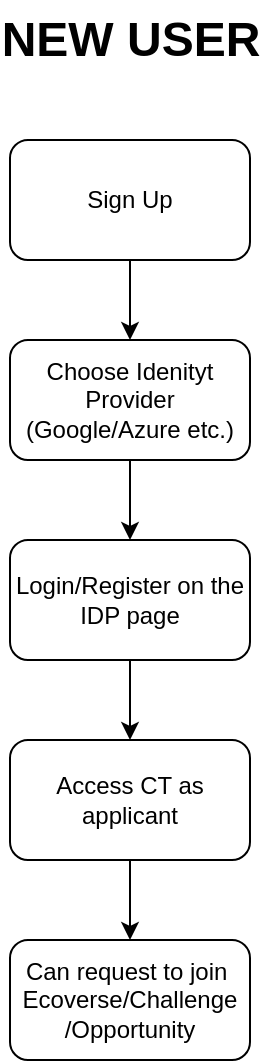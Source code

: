 <mxfile version="14.1.8" type="device" pages="5"><diagram id="XI62puQeABe6ld0U0Ox9" name="New User Flow"><mxGraphModel dx="1422" dy="1932" grid="1" gridSize="10" guides="1" tooltips="1" connect="1" arrows="1" fold="1" page="1" pageScale="1" pageWidth="850" pageHeight="1100" math="0" shadow="0"><root><mxCell id="k5Jh80dHMp06XGCGPxex-0"/><mxCell id="k5Jh80dHMp06XGCGPxex-1" parent="k5Jh80dHMp06XGCGPxex-0"/><mxCell id="k5Jh80dHMp06XGCGPxex-29" value="NEW USER" style="text;strokeColor=none;fillColor=none;html=1;fontSize=24;fontStyle=1;verticalAlign=middle;align=center;" parent="k5Jh80dHMp06XGCGPxex-1" vertex="1"><mxGeometry x="390" y="-1080" width="100" height="40" as="geometry"/></mxCell><mxCell id="nVrivIggXj7ZFcQxuUkE-2" value="" style="edgeStyle=orthogonalEdgeStyle;rounded=0;orthogonalLoop=1;jettySize=auto;html=1;" edge="1" parent="k5Jh80dHMp06XGCGPxex-1" source="nVrivIggXj7ZFcQxuUkE-0" target="nVrivIggXj7ZFcQxuUkE-1"><mxGeometry relative="1" as="geometry"/></mxCell><mxCell id="nVrivIggXj7ZFcQxuUkE-0" value="Sign Up" style="rounded=1;whiteSpace=wrap;html=1;" vertex="1" parent="k5Jh80dHMp06XGCGPxex-1"><mxGeometry x="380" y="-1010" width="120" height="60" as="geometry"/></mxCell><mxCell id="nVrivIggXj7ZFcQxuUkE-4" value="" style="edgeStyle=orthogonalEdgeStyle;rounded=0;orthogonalLoop=1;jettySize=auto;html=1;" edge="1" parent="k5Jh80dHMp06XGCGPxex-1" source="nVrivIggXj7ZFcQxuUkE-1" target="nVrivIggXj7ZFcQxuUkE-3"><mxGeometry relative="1" as="geometry"/></mxCell><mxCell id="nVrivIggXj7ZFcQxuUkE-1" value="Choose Idenityt Provider (Google/Azure etc.)" style="whiteSpace=wrap;html=1;rounded=1;" vertex="1" parent="k5Jh80dHMp06XGCGPxex-1"><mxGeometry x="380" y="-910" width="120" height="60" as="geometry"/></mxCell><mxCell id="nVrivIggXj7ZFcQxuUkE-6" value="" style="edgeStyle=orthogonalEdgeStyle;rounded=0;orthogonalLoop=1;jettySize=auto;html=1;" edge="1" parent="k5Jh80dHMp06XGCGPxex-1" source="nVrivIggXj7ZFcQxuUkE-3" target="nVrivIggXj7ZFcQxuUkE-5"><mxGeometry relative="1" as="geometry"/></mxCell><mxCell id="nVrivIggXj7ZFcQxuUkE-3" value="Login/Register on the IDP page" style="whiteSpace=wrap;html=1;rounded=1;" vertex="1" parent="k5Jh80dHMp06XGCGPxex-1"><mxGeometry x="380" y="-810" width="120" height="60" as="geometry"/></mxCell><mxCell id="6GpQP-z0J04-If37akIN-1" value="" style="edgeStyle=orthogonalEdgeStyle;rounded=0;orthogonalLoop=1;jettySize=auto;html=1;" edge="1" parent="k5Jh80dHMp06XGCGPxex-1" source="nVrivIggXj7ZFcQxuUkE-5" target="6GpQP-z0J04-If37akIN-0"><mxGeometry relative="1" as="geometry"/></mxCell><mxCell id="nVrivIggXj7ZFcQxuUkE-5" value="Access CT as applicant" style="whiteSpace=wrap;html=1;rounded=1;" vertex="1" parent="k5Jh80dHMp06XGCGPxex-1"><mxGeometry x="380" y="-710" width="120" height="60" as="geometry"/></mxCell><mxCell id="6GpQP-z0J04-If37akIN-0" value="Can request to join&amp;nbsp;&lt;br&gt;Ecoverse/Challenge&lt;br&gt;/Opportunity" style="whiteSpace=wrap;html=1;rounded=1;" vertex="1" parent="k5Jh80dHMp06XGCGPxex-1"><mxGeometry x="380" y="-610" width="120" height="60" as="geometry"/></mxCell></root></mxGraphModel></diagram><diagram name="Requesting/Granting access" id="J4LzNBK69nrdMXZ1sP7z"><mxGraphModel dx="1422" dy="1932" grid="1" gridSize="10" guides="1" tooltips="1" connect="1" arrows="1" fold="1" page="1" pageScale="1" pageWidth="850" pageHeight="1100" math="0" shadow="0"><root><mxCell id="_HO2RqW2N6lFz7QfuiLW-0"/><mxCell id="_HO2RqW2N6lFz7QfuiLW-1" parent="_HO2RqW2N6lFz7QfuiLW-0"/><mxCell id="_HO2RqW2N6lFz7QfuiLW-90" value="" style="edgeStyle=orthogonalEdgeStyle;rounded=0;orthogonalLoop=1;jettySize=auto;html=1;" parent="_HO2RqW2N6lFz7QfuiLW-1" source="_HO2RqW2N6lFz7QfuiLW-91" edge="1"><mxGeometry relative="1" as="geometry"><mxPoint x="255" y="-810" as="targetPoint"/></mxGeometry></mxCell><mxCell id="_HO2RqW2N6lFz7QfuiLW-91" value="Join&lt;br&gt;(Scope)&lt;br&gt;Button" style="rounded=1;whiteSpace=wrap;html=1;fillColor=#d5e8d4;strokeColor=#82b366;" parent="_HO2RqW2N6lFz7QfuiLW-1" vertex="1"><mxGeometry x="195" y="-900" width="120" height="60" as="geometry"/></mxCell><mxCell id="_HO2RqW2N6lFz7QfuiLW-92" value="" style="edgeStyle=orthogonalEdgeStyle;rounded=0;orthogonalLoop=1;jettySize=auto;html=1;" parent="_HO2RqW2N6lFz7QfuiLW-1" source="_HO2RqW2N6lFz7QfuiLW-93" target="_HO2RqW2N6lFz7QfuiLW-95" edge="1"><mxGeometry relative="1" as="geometry"/></mxCell><mxCell id="_HO2RqW2N6lFz7QfuiLW-93" value="Send Request&lt;br&gt;(Scope)" style="whiteSpace=wrap;html=1;rounded=1;" parent="_HO2RqW2N6lFz7QfuiLW-1" vertex="1"><mxGeometry x="195" y="-810" width="120" height="60" as="geometry"/></mxCell><mxCell id="_HO2RqW2N6lFz7QfuiLW-94" value="" style="edgeStyle=orthogonalEdgeStyle;rounded=0;orthogonalLoop=1;jettySize=auto;html=1;" parent="_HO2RqW2N6lFz7QfuiLW-1" source="_HO2RqW2N6lFz7QfuiLW-95" target="_HO2RqW2N6lFz7QfuiLW-98" edge="1"><mxGeometry relative="1" as="geometry"/></mxCell><mxCell id="_HO2RqW2N6lFz7QfuiLW-95" value="Request (Pending)" style="whiteSpace=wrap;html=1;rounded=1;fillColor=#e1d5e7;strokeColor=#9673a6;" parent="_HO2RqW2N6lFz7QfuiLW-1" vertex="1"><mxGeometry x="195" y="-710" width="120" height="60" as="geometry"/></mxCell><mxCell id="_HO2RqW2N6lFz7QfuiLW-96" value="" style="edgeStyle=orthogonalEdgeStyle;rounded=1;orthogonalLoop=1;jettySize=auto;html=1;" parent="_HO2RqW2N6lFz7QfuiLW-1" source="_HO2RqW2N6lFz7QfuiLW-98" target="_HO2RqW2N6lFz7QfuiLW-100" edge="1"><mxGeometry relative="1" as="geometry"/></mxCell><mxCell id="_HO2RqW2N6lFz7QfuiLW-97" value="" style="edgeStyle=orthogonalEdgeStyle;rounded=1;orthogonalLoop=1;jettySize=auto;html=1;" parent="_HO2RqW2N6lFz7QfuiLW-1" source="_HO2RqW2N6lFz7QfuiLW-98" target="_HO2RqW2N6lFz7QfuiLW-102" edge="1"><mxGeometry relative="1" as="geometry"/></mxCell><mxCell id="_HO2RqW2N6lFz7QfuiLW-98" value="Send notification to interested parties" style="whiteSpace=wrap;html=1;rounded=1;fillColor=#d0cee2;strokeColor=#56517e;" parent="_HO2RqW2N6lFz7QfuiLW-1" vertex="1"><mxGeometry x="195" y="-620" width="120" height="60" as="geometry"/></mxCell><mxCell id="_HO2RqW2N6lFz7QfuiLW-99" style="edgeStyle=orthogonalEdgeStyle;rounded=1;orthogonalLoop=1;jettySize=auto;html=1;" parent="_HO2RqW2N6lFz7QfuiLW-1" source="_HO2RqW2N6lFz7QfuiLW-100" target="_HO2RqW2N6lFz7QfuiLW-104" edge="1"><mxGeometry relative="1" as="geometry"/></mxCell><mxCell id="_HO2RqW2N6lFz7QfuiLW-100" value="Email" style="whiteSpace=wrap;html=1;rounded=1;fillColor=#dae8fc;strokeColor=#6c8ebf;" parent="_HO2RqW2N6lFz7QfuiLW-1" vertex="1"><mxGeometry x="115" y="-510" width="120" height="60" as="geometry"/></mxCell><mxCell id="_HO2RqW2N6lFz7QfuiLW-101" style="edgeStyle=orthogonalEdgeStyle;rounded=1;orthogonalLoop=1;jettySize=auto;html=1;entryX=0.5;entryY=0;entryDx=0;entryDy=0;" parent="_HO2RqW2N6lFz7QfuiLW-1" source="_HO2RqW2N6lFz7QfuiLW-102" target="_HO2RqW2N6lFz7QfuiLW-104" edge="1"><mxGeometry relative="1" as="geometry"/></mxCell><mxCell id="_HO2RqW2N6lFz7QfuiLW-102" value="In App" style="whiteSpace=wrap;html=1;rounded=1;fillColor=#dae8fc;strokeColor=#6c8ebf;" parent="_HO2RqW2N6lFz7QfuiLW-1" vertex="1"><mxGeometry x="280" y="-510" width="120" height="60" as="geometry"/></mxCell><mxCell id="_HO2RqW2N6lFz7QfuiLW-103" value="" style="edgeStyle=orthogonalEdgeStyle;rounded=0;orthogonalLoop=1;jettySize=auto;html=1;" parent="_HO2RqW2N6lFz7QfuiLW-1" source="_HO2RqW2N6lFz7QfuiLW-104" target="_HO2RqW2N6lFz7QfuiLW-110" edge="1"><mxGeometry relative="1" as="geometry"/></mxCell><mxCell id="_HO2RqW2N6lFz7QfuiLW-104" value="Request Admin Page" style="rounded=1;whiteSpace=wrap;html=1;fillColor=#d5e8d4;strokeColor=#82b366;" parent="_HO2RqW2N6lFz7QfuiLW-1" vertex="1"><mxGeometry x="195" y="-390" width="120" height="60" as="geometry"/></mxCell><mxCell id="_HO2RqW2N6lFz7QfuiLW-105" value="Yes" style="edgeStyle=orthogonalEdgeStyle;rounded=0;orthogonalLoop=1;jettySize=auto;html=1;entryX=0.5;entryY=0;entryDx=0;entryDy=0;" parent="_HO2RqW2N6lFz7QfuiLW-1" source="_HO2RqW2N6lFz7QfuiLW-107" target="_HO2RqW2N6lFz7QfuiLW-114" edge="1"><mxGeometry relative="1" as="geometry"><mxPoint x="610" y="-720" as="targetPoint"/></mxGeometry></mxCell><mxCell id="_HO2RqW2N6lFz7QfuiLW-106" value="No" style="edgeStyle=orthogonalEdgeStyle;rounded=1;orthogonalLoop=1;jettySize=auto;html=1;entryX=0.5;entryY=0;entryDx=0;entryDy=0;" parent="_HO2RqW2N6lFz7QfuiLW-1" source="_HO2RqW2N6lFz7QfuiLW-107" target="_HO2RqW2N6lFz7QfuiLW-116" edge="1"><mxGeometry x="-0.282" relative="1" as="geometry"><Array as="points"><mxPoint x="730" y="-810"/><mxPoint x="730" y="-650"/><mxPoint x="610" y="-650"/></Array><mxPoint x="780" y="-650" as="targetPoint"/><mxPoint as="offset"/></mxGeometry></mxCell><mxCell id="_HO2RqW2N6lFz7QfuiLW-107" value="Approve?" style="rhombus;whiteSpace=wrap;html=1;rounded=1;" parent="_HO2RqW2N6lFz7QfuiLW-1" vertex="1"><mxGeometry x="570" y="-850" width="80" height="80" as="geometry"/></mxCell><mxCell id="_HO2RqW2N6lFz7QfuiLW-110" value="1" style="ellipse;whiteSpace=wrap;html=1;aspect=fixed;" parent="_HO2RqW2N6lFz7QfuiLW-1" vertex="1"><mxGeometry x="235" y="-300" width="40" height="40" as="geometry"/></mxCell><mxCell id="_HO2RqW2N6lFz7QfuiLW-111" value="" style="edgeStyle=orthogonalEdgeStyle;rounded=0;orthogonalLoop=1;jettySize=auto;html=1;" parent="_HO2RqW2N6lFz7QfuiLW-1" source="_HO2RqW2N6lFz7QfuiLW-112" target="_HO2RqW2N6lFz7QfuiLW-107" edge="1"><mxGeometry relative="1" as="geometry"/></mxCell><mxCell id="_HO2RqW2N6lFz7QfuiLW-112" value="1" style="ellipse;whiteSpace=wrap;html=1;aspect=fixed;" parent="_HO2RqW2N6lFz7QfuiLW-1" vertex="1"><mxGeometry x="590" y="-910" width="40" height="40" as="geometry"/></mxCell><mxCell id="_HO2RqW2N6lFz7QfuiLW-113" value="" style="edgeStyle=orthogonalEdgeStyle;rounded=0;orthogonalLoop=1;jettySize=auto;html=1;" parent="_HO2RqW2N6lFz7QfuiLW-1" source="_HO2RqW2N6lFz7QfuiLW-114" target="_HO2RqW2N6lFz7QfuiLW-116" edge="1"><mxGeometry relative="1" as="geometry"/></mxCell><mxCell id="_HO2RqW2N6lFz7QfuiLW-114" value="Put user in group" style="rounded=1;whiteSpace=wrap;html=1;" parent="_HO2RqW2N6lFz7QfuiLW-1" vertex="1"><mxGeometry x="550" y="-730" width="120" height="60" as="geometry"/></mxCell><mxCell id="_HO2RqW2N6lFz7QfuiLW-116" value="Inform the use" style="rounded=1;whiteSpace=wrap;html=1;" parent="_HO2RqW2N6lFz7QfuiLW-1" vertex="1"><mxGeometry x="550" y="-620" width="120" height="60" as="geometry"/></mxCell><mxCell id="_HO2RqW2N6lFz7QfuiLW-117" style="edgeStyle=orthogonalEdgeStyle;rounded=1;orthogonalLoop=1;jettySize=auto;html=1;entryX=0;entryY=0.5;entryDx=0;entryDy=0;" parent="_HO2RqW2N6lFz7QfuiLW-1" source="_HO2RqW2N6lFz7QfuiLW-118" target="_HO2RqW2N6lFz7QfuiLW-91" edge="1"><mxGeometry relative="1" as="geometry"><Array as="points"><mxPoint x="100" y="-870"/></Array></mxGeometry></mxCell><mxCell id="_HO2RqW2N6lFz7QfuiLW-118" value="Ecoverse" style="rounded=1;whiteSpace=wrap;html=1;" parent="_HO2RqW2N6lFz7QfuiLW-1" vertex="1"><mxGeometry x="40" y="-1010" width="120" height="60" as="geometry"/></mxCell><mxCell id="_HO2RqW2N6lFz7QfuiLW-119" value="" style="edgeStyle=orthogonalEdgeStyle;rounded=0;orthogonalLoop=1;jettySize=auto;html=1;" parent="_HO2RqW2N6lFz7QfuiLW-1" source="_HO2RqW2N6lFz7QfuiLW-120" target="_HO2RqW2N6lFz7QfuiLW-91" edge="1"><mxGeometry relative="1" as="geometry"/></mxCell><mxCell id="_HO2RqW2N6lFz7QfuiLW-120" value="Challenge" style="rounded=1;whiteSpace=wrap;html=1;" parent="_HO2RqW2N6lFz7QfuiLW-1" vertex="1"><mxGeometry x="195" y="-1010" width="120" height="60" as="geometry"/></mxCell><mxCell id="_HO2RqW2N6lFz7QfuiLW-121" style="edgeStyle=orthogonalEdgeStyle;rounded=1;orthogonalLoop=1;jettySize=auto;html=1;exitX=0.5;exitY=1;exitDx=0;exitDy=0;entryX=1;entryY=0.5;entryDx=0;entryDy=0;" parent="_HO2RqW2N6lFz7QfuiLW-1" source="_HO2RqW2N6lFz7QfuiLW-122" target="_HO2RqW2N6lFz7QfuiLW-91" edge="1"><mxGeometry relative="1" as="geometry"/></mxCell><mxCell id="_HO2RqW2N6lFz7QfuiLW-122" value="Opportunity" style="rounded=1;whiteSpace=wrap;html=1;" parent="_HO2RqW2N6lFz7QfuiLW-1" vertex="1"><mxGeometry x="340" y="-1010" width="120" height="60" as="geometry"/></mxCell><mxCell id="_HO2RqW2N6lFz7QfuiLW-123" value="Requesting/Granting access" style="text;strokeColor=none;fillColor=none;html=1;fontSize=24;fontStyle=1;verticalAlign=middle;align=center;" parent="_HO2RqW2N6lFz7QfuiLW-1" vertex="1"><mxGeometry x="400" y="-1070" width="100" height="40" as="geometry"/></mxCell></root></mxGraphModel></diagram><diagram name="User Login/Register" id="74e2e168-ea6b-b213-b513-2b3c1d86103e"><mxGraphModel dx="1673" dy="979" grid="1" gridSize="10" guides="1" tooltips="1" connect="1" arrows="1" fold="1" page="1" pageScale="1" pageWidth="1100" pageHeight="850" background="#ffffff" math="0" shadow="0"><root><mxCell id="0"/><mxCell id="1" parent="0"/><mxCell id="77e6c97f196da883-1" value="Pool" style="swimlane;html=1;childLayout=stackLayout;startSize=20;rounded=0;shadow=0;labelBackgroundColor=none;strokeWidth=1;fontFamily=Verdana;fontSize=8;align=center;" parent="1" vertex="1"><mxGeometry x="310" y="140" width="480" height="530" as="geometry"><mxRectangle x="70" y="40" width="50" height="20" as="alternateBounds"/></mxGeometry></mxCell><mxCell id="77e6c97f196da883-2" value="CT Web" style="swimlane;html=1;startSize=20;" parent="77e6c97f196da883-1" vertex="1"><mxGeometry y="20" width="160" height="510" as="geometry"/></mxCell><mxCell id="77e6c97f196da883-8" value="Request Resources" style="rounded=1;whiteSpace=wrap;html=1;shadow=0;labelBackgroundColor=none;strokeWidth=1;fontFamily=Verdana;fontSize=8;align=center;" parent="77e6c97f196da883-2" vertex="1"><mxGeometry x="31" y="60" width="100" height="30" as="geometry"/></mxCell><mxCell id="GxSGzXr1pqaFR1Mw8t6x-1" value="Login Page" style="rounded=1;whiteSpace=wrap;html=1;shadow=0;labelBackgroundColor=none;strokeWidth=1;fontFamily=Verdana;fontSize=8;align=center;" vertex="1" parent="77e6c97f196da883-2"><mxGeometry x="30" y="130" width="100" height="30" as="geometry"/></mxCell><mxCell id="GxSGzXr1pqaFR1Mw8t6x-8" value="Callback" style="rounded=1;whiteSpace=wrap;html=1;shadow=0;labelBackgroundColor=none;strokeWidth=1;fontFamily=Verdana;fontSize=8;align=center;" vertex="1" parent="77e6c97f196da883-2"><mxGeometry x="30" y="215" width="100" height="30" as="geometry"/></mxCell><mxCell id="GxSGzXr1pqaFR1Mw8t6x-13" value="Redirect To Resource page" style="rounded=1;whiteSpace=wrap;html=1;shadow=0;labelBackgroundColor=none;strokeWidth=1;fontFamily=Verdana;fontSize=8;align=center;" vertex="1" parent="77e6c97f196da883-2"><mxGeometry x="30" y="450" width="100" height="30" as="geometry"/></mxCell><mxCell id="GxSGzXr1pqaFR1Mw8t6x-22" value="Profile register page" style="rounded=1;whiteSpace=wrap;html=1;shadow=0;labelBackgroundColor=none;strokeWidth=1;fontFamily=Verdana;fontSize=8;align=center;" vertex="1" parent="77e6c97f196da883-2"><mxGeometry x="31" y="310" width="100" height="30" as="geometry"/></mxCell><mxCell id="77e6c97f196da883-3" value="CT Server" style="swimlane;html=1;startSize=20;" parent="77e6c97f196da883-1" vertex="1"><mxGeometry x="160" y="20" width="160" height="510" as="geometry"/></mxCell><mxCell id="77e6c97f196da883-10" value="Not Authenticated" style="rounded=1;whiteSpace=wrap;html=1;shadow=0;labelBackgroundColor=none;strokeWidth=1;fontFamily=Verdana;fontSize=8;align=center;" parent="77e6c97f196da883-3" vertex="1"><mxGeometry x="30" y="60" width="100" height="30" as="geometry"/></mxCell><mxCell id="GxSGzXr1pqaFR1Mw8t6x-10" value="User exists?" style="rhombus;whiteSpace=wrap;html=1;rounded=1;shadow=0;fontFamily=Verdana;fontSize=8;strokeWidth=1;" vertex="1" parent="77e6c97f196da883-3"><mxGeometry x="40" y="190" width="80" height="80" as="geometry"/></mxCell><mxCell id="GxSGzXr1pqaFR1Mw8t6x-16" value="" style="edgeStyle=orthogonalEdgeStyle;rounded=1;orthogonalLoop=1;jettySize=auto;html=1;exitX=0.5;exitY=1;exitDx=0;exitDy=0;" edge="1" parent="77e6c97f196da883-3" source="GxSGzXr1pqaFR1Mw8t6x-10"><mxGeometry relative="1" as="geometry"><mxPoint x="-80" y="310" as="targetPoint"/></mxGeometry></mxCell><mxCell id="GxSGzXr1pqaFR1Mw8t6x-20" value="No" style="edgeLabel;html=1;align=center;verticalAlign=middle;resizable=0;points=[];" vertex="1" connectable="0" parent="GxSGzXr1pqaFR1Mw8t6x-16"><mxGeometry x="0.18" y="1" relative="1" as="geometry"><mxPoint x="-12.34" y="-1.03" as="offset"/></mxGeometry></mxCell><mxCell id="GxSGzXr1pqaFR1Mw8t6x-24" value="Create user" style="rounded=1;whiteSpace=wrap;html=1;shadow=0;labelBackgroundColor=none;strokeWidth=1;fontFamily=Verdana;fontSize=8;align=center;" vertex="1" parent="77e6c97f196da883-3"><mxGeometry x="30" y="310" width="100" height="30" as="geometry"/></mxCell><mxCell id="77e6c97f196da883-4" value="IDP" style="swimlane;html=1;startSize=20;" parent="77e6c97f196da883-1" vertex="1"><mxGeometry x="320" y="20" width="160" height="510" as="geometry"/></mxCell><mxCell id="GxSGzXr1pqaFR1Mw8t6x-5" value="Login/Register" style="rounded=1;whiteSpace=wrap;html=1;shadow=0;labelBackgroundColor=none;strokeWidth=1;fontFamily=Verdana;fontSize=8;align=center;" vertex="1" parent="77e6c97f196da883-4"><mxGeometry x="30" y="130" width="100" height="30" as="geometry"/></mxCell><mxCell id="FJdTlWeHlpUR5_Hi9Uzi-10" style="edgeStyle=orthogonalEdgeStyle;rounded=0;orthogonalLoop=1;jettySize=auto;html=1;entryX=0;entryY=0.5;entryDx=0;entryDy=0;" parent="77e6c97f196da883-1" source="77e6c97f196da883-8" target="77e6c97f196da883-10" edge="1"><mxGeometry relative="1" as="geometry"/></mxCell><mxCell id="GxSGzXr1pqaFR1Mw8t6x-3" style="edgeStyle=orthogonalEdgeStyle;rounded=1;orthogonalLoop=1;jettySize=auto;html=1;exitX=0.5;exitY=1;exitDx=0;exitDy=0;" edge="1" parent="77e6c97f196da883-1" source="77e6c97f196da883-10" target="GxSGzXr1pqaFR1Mw8t6x-1"><mxGeometry relative="1" as="geometry"/></mxCell><mxCell id="GxSGzXr1pqaFR1Mw8t6x-6" value="" style="edgeStyle=orthogonalEdgeStyle;rounded=1;orthogonalLoop=1;jettySize=auto;html=1;" edge="1" parent="77e6c97f196da883-1" source="GxSGzXr1pqaFR1Mw8t6x-1" target="GxSGzXr1pqaFR1Mw8t6x-5"><mxGeometry relative="1" as="geometry"/></mxCell><mxCell id="GxSGzXr1pqaFR1Mw8t6x-7" style="edgeStyle=orthogonalEdgeStyle;rounded=1;orthogonalLoop=1;jettySize=auto;html=1;exitX=0.5;exitY=1;exitDx=0;exitDy=0;" edge="1" parent="77e6c97f196da883-1" source="GxSGzXr1pqaFR1Mw8t6x-5" target="GxSGzXr1pqaFR1Mw8t6x-8"><mxGeometry relative="1" as="geometry"><mxPoint x="400" y="260" as="targetPoint"/><Array as="points"><mxPoint x="400" y="200"/><mxPoint x="80" y="200"/></Array></mxGeometry></mxCell><mxCell id="GxSGzXr1pqaFR1Mw8t6x-11" value="" style="edgeStyle=orthogonalEdgeStyle;rounded=1;orthogonalLoop=1;jettySize=auto;html=1;" edge="1" parent="77e6c97f196da883-1" source="GxSGzXr1pqaFR1Mw8t6x-8" target="GxSGzXr1pqaFR1Mw8t6x-10"><mxGeometry relative="1" as="geometry"/></mxCell><mxCell id="GxSGzXr1pqaFR1Mw8t6x-12" style="edgeStyle=orthogonalEdgeStyle;rounded=1;orthogonalLoop=1;jettySize=auto;html=1;exitX=1;exitY=0.5;exitDx=0;exitDy=0;entryX=0.5;entryY=0;entryDx=0;entryDy=0;" edge="1" parent="77e6c97f196da883-1" source="GxSGzXr1pqaFR1Mw8t6x-10" target="GxSGzXr1pqaFR1Mw8t6x-13"><mxGeometry relative="1" as="geometry"><mxPoint x="80" y="330" as="targetPoint"/><Array as="points"><mxPoint x="300" y="250"/><mxPoint x="300" y="440"/><mxPoint x="80" y="440"/></Array></mxGeometry></mxCell><mxCell id="GxSGzXr1pqaFR1Mw8t6x-14" value="Yes" style="edgeLabel;html=1;align=center;verticalAlign=middle;resizable=0;points=[];" vertex="1" connectable="0" parent="GxSGzXr1pqaFR1Mw8t6x-12"><mxGeometry x="-0.335" relative="1" as="geometry"><mxPoint x="-0.03" y="-83.14" as="offset"/></mxGeometry></mxCell><mxCell id="kD6fT6Hkbg6io02zJCVW-1" value="New User Registration" style="text;strokeColor=none;fillColor=none;html=1;fontSize=24;fontStyle=1;verticalAlign=middle;align=center;" parent="1" vertex="1"><mxGeometry x="500" y="50" width="100" height="40" as="geometry"/></mxCell><mxCell id="GxSGzXr1pqaFR1Mw8t6x-23" style="edgeStyle=orthogonalEdgeStyle;rounded=1;orthogonalLoop=1;jettySize=auto;html=1;" edge="1" parent="1" source="GxSGzXr1pqaFR1Mw8t6x-22"><mxGeometry relative="1" as="geometry"><mxPoint x="500" y="485" as="targetPoint"/></mxGeometry></mxCell><mxCell id="GxSGzXr1pqaFR1Mw8t6x-25" style="edgeStyle=orthogonalEdgeStyle;rounded=1;orthogonalLoop=1;jettySize=auto;html=1;exitX=0.5;exitY=1;exitDx=0;exitDy=0;" edge="1" parent="1" source="GxSGzXr1pqaFR1Mw8t6x-24"><mxGeometry relative="1" as="geometry"><mxPoint x="390" y="610" as="targetPoint"/></mxGeometry></mxCell></root></mxGraphModel></diagram><diagram name="Request Access" id="mQDh3y8IzZAYx16eJnTa"><mxGraphModel dx="1422" dy="832" grid="1" gridSize="10" guides="1" tooltips="1" connect="1" arrows="1" fold="1" page="1" pageScale="1" pageWidth="1100" pageHeight="850" background="#ffffff" math="0" shadow="0"><root><mxCell id="YOhdEgiOGZ5IuJgDiseg-0"/><mxCell id="YOhdEgiOGZ5IuJgDiseg-1" parent="YOhdEgiOGZ5IuJgDiseg-0"/><mxCell id="YOhdEgiOGZ5IuJgDiseg-2" value="Pool" style="swimlane;html=1;childLayout=stackLayout;startSize=20;rounded=0;shadow=0;labelBackgroundColor=none;strokeWidth=1;fontFamily=Verdana;fontSize=8;align=center;" parent="YOhdEgiOGZ5IuJgDiseg-1" vertex="1"><mxGeometry x="330" y="290" width="480" height="290" as="geometry"><mxRectangle x="70" y="40" width="50" height="20" as="alternateBounds"/></mxGeometry></mxCell><mxCell id="YOhdEgiOGZ5IuJgDiseg-3" value="CT Web" style="swimlane;html=1;startSize=20;" parent="YOhdEgiOGZ5IuJgDiseg-2" vertex="1"><mxGeometry y="20" width="160" height="270" as="geometry"/></mxCell><mxCell id="YOhdEgiOGZ5IuJgDiseg-4" value="Request Form&amp;nbsp;" style="rounded=1;whiteSpace=wrap;html=1;shadow=0;labelBackgroundColor=none;strokeWidth=1;fontFamily=Verdana;fontSize=8;align=center;" parent="YOhdEgiOGZ5IuJgDiseg-3" vertex="1"><mxGeometry x="31" y="60" width="100" height="60" as="geometry"/></mxCell><mxCell id="YOhdEgiOGZ5IuJgDiseg-6" value="Success Page!" style="rounded=1;whiteSpace=wrap;html=1;shadow=0;labelBackgroundColor=none;strokeWidth=1;fontFamily=Verdana;fontSize=8;align=center;fillColor=#d5e8d4;strokeColor=#82b366;" parent="YOhdEgiOGZ5IuJgDiseg-3" vertex="1"><mxGeometry x="30" y="185" width="100" height="60" as="geometry"/></mxCell><mxCell id="YOhdEgiOGZ5IuJgDiseg-7" value="CT Server" style="swimlane;html=1;startSize=20;" parent="YOhdEgiOGZ5IuJgDiseg-2" vertex="1"><mxGeometry x="160" y="20" width="160" height="270" as="geometry"/></mxCell><mxCell id="YOhdEgiOGZ5IuJgDiseg-11" value="Create Request" style="rounded=1;whiteSpace=wrap;html=1;shadow=0;labelBackgroundColor=none;strokeWidth=1;fontFamily=Verdana;fontSize=8;align=center;" parent="YOhdEgiOGZ5IuJgDiseg-7" vertex="1"><mxGeometry x="30" y="60" width="100" height="60" as="geometry"/></mxCell><mxCell id="YOhdEgiOGZ5IuJgDiseg-14" style="edgeStyle=orthogonalEdgeStyle;rounded=0;orthogonalLoop=1;jettySize=auto;html=1;entryX=0;entryY=0.5;entryDx=0;entryDy=0;" parent="YOhdEgiOGZ5IuJgDiseg-2" source="YOhdEgiOGZ5IuJgDiseg-4" edge="1"><mxGeometry relative="1" as="geometry"><mxPoint x="190" y="110" as="targetPoint"/></mxGeometry></mxCell><mxCell id="YOhdEgiOGZ5IuJgDiseg-18" value="" style="edgeStyle=orthogonalEdgeStyle;rounded=1;orthogonalLoop=1;jettySize=auto;html=1;exitX=0.5;exitY=1;exitDx=0;exitDy=0;" parent="YOhdEgiOGZ5IuJgDiseg-2" source="YOhdEgiOGZ5IuJgDiseg-11" target="YOhdEgiOGZ5IuJgDiseg-6" edge="1"><mxGeometry relative="1" as="geometry"/></mxCell><mxCell id="YOhdEgiOGZ5IuJgDiseg-19" value="" style="edgeStyle=orthogonalEdgeStyle;rounded=1;orthogonalLoop=1;jettySize=auto;html=1;entryX=0;entryY=0.5;entryDx=0;entryDy=0;" parent="YOhdEgiOGZ5IuJgDiseg-2" source="YOhdEgiOGZ5IuJgDiseg-11" target="YOhdEgiOGZ5IuJgDiseg-21" edge="1"><mxGeometry relative="1" as="geometry"><mxPoint x="370" y="320" as="targetPoint"/></mxGeometry></mxCell><mxCell id="YOhdEgiOGZ5IuJgDiseg-20" value="Notification" style="swimlane;html=1;startSize=20;" parent="YOhdEgiOGZ5IuJgDiseg-2" vertex="1"><mxGeometry x="320" y="20" width="160" height="270" as="geometry"/></mxCell><mxCell id="YOhdEgiOGZ5IuJgDiseg-21" value="Send Notification&lt;br&gt;to interested parties" style="rounded=1;whiteSpace=wrap;html=1;shadow=0;labelBackgroundColor=none;strokeWidth=1;fontFamily=Verdana;fontSize=8;align=center;" parent="YOhdEgiOGZ5IuJgDiseg-20" vertex="1"><mxGeometry x="30" y="60" width="100" height="60" as="geometry"/></mxCell><mxCell id="YOhdEgiOGZ5IuJgDiseg-22" value="Request access&lt;br&gt;(after login)" style="text;strokeColor=none;fillColor=none;html=1;fontSize=24;fontStyle=1;verticalAlign=middle;align=center;" parent="YOhdEgiOGZ5IuJgDiseg-1" vertex="1"><mxGeometry x="500" y="60" width="100" height="40" as="geometry"/></mxCell></root></mxGraphModel></diagram><diagram name="Request Approval" id="gM1lbo0vpttKZON6K5z6"><mxGraphModel dx="981" dy="574" grid="1" gridSize="10" guides="1" tooltips="1" connect="1" arrows="1" fold="1" page="1" pageScale="1" pageWidth="1100" pageHeight="850" background="#ffffff" math="0" shadow="0"><root><mxCell id="wMPOsa12bR-nXgG967tz-0"/><mxCell id="wMPOsa12bR-nXgG967tz-1" parent="wMPOsa12bR-nXgG967tz-0"/><mxCell id="wMPOsa12bR-nXgG967tz-2" value="Pool" style="swimlane;html=1;childLayout=stackLayout;startSize=20;rounded=0;shadow=0;labelBackgroundColor=none;strokeWidth=1;fontFamily=Verdana;fontSize=8;align=center;" parent="wMPOsa12bR-nXgG967tz-1" vertex="1"><mxGeometry x="230" y="150" width="480" height="450" as="geometry"><mxRectangle x="70" y="40" width="50" height="20" as="alternateBounds"/></mxGeometry></mxCell><mxCell id="wMPOsa12bR-nXgG967tz-3" value="CT Web" style="swimlane;html=1;startSize=20;" parent="wMPOsa12bR-nXgG967tz-2" vertex="1"><mxGeometry y="20" width="160" height="430" as="geometry"/></mxCell><mxCell id="wMPOsa12bR-nXgG967tz-4" value="Request&lt;br&gt;(Admin Page)" style="rounded=1;whiteSpace=wrap;html=1;shadow=0;labelBackgroundColor=none;strokeWidth=1;fontFamily=Verdana;fontSize=8;align=center;" parent="wMPOsa12bR-nXgG967tz-3" vertex="1"><mxGeometry x="31" y="60" width="100" height="60" as="geometry"/></mxCell><mxCell id="X9mpUeJHdlLlsFLEgV4i-1" value="Approve" style="rhombus;whiteSpace=wrap;html=1;rounded=1;shadow=0;fontFamily=Verdana;fontSize=8;strokeWidth=1;" parent="wMPOsa12bR-nXgG967tz-3" vertex="1"><mxGeometry x="41" y="145" width="80" height="80" as="geometry"/></mxCell><mxCell id="X9mpUeJHdlLlsFLEgV4i-2" value="" style="edgeStyle=orthogonalEdgeStyle;rounded=1;orthogonalLoop=1;jettySize=auto;html=1;" parent="wMPOsa12bR-nXgG967tz-3" source="wMPOsa12bR-nXgG967tz-4" target="X9mpUeJHdlLlsFLEgV4i-1" edge="1"><mxGeometry relative="1" as="geometry"/></mxCell><mxCell id="X9mpUeJHdlLlsFLEgV4i-17" style="edgeStyle=orthogonalEdgeStyle;rounded=1;orthogonalLoop=1;jettySize=auto;html=1;entryX=0;entryY=0.5;entryDx=0;entryDy=0;" parent="wMPOsa12bR-nXgG967tz-2" source="X9mpUeJHdlLlsFLEgV4i-15" target="X9mpUeJHdlLlsFLEgV4i-13" edge="1"><mxGeometry relative="1" as="geometry"><mxPoint x="499" y="283" as="targetPoint"/></mxGeometry></mxCell><mxCell id="X9mpUeJHdlLlsFLEgV4i-27" style="edgeStyle=orthogonalEdgeStyle;rounded=1;orthogonalLoop=1;jettySize=auto;html=1;" parent="wMPOsa12bR-nXgG967tz-2" source="X9mpUeJHdlLlsFLEgV4i-23" target="X9mpUeJHdlLlsFLEgV4i-26" edge="1"><mxGeometry relative="1" as="geometry"/></mxCell><mxCell id="wMPOsa12bR-nXgG967tz-7" value="CT Server" style="swimlane;html=1;startSize=20;" parent="wMPOsa12bR-nXgG967tz-2" vertex="1"><mxGeometry x="160" y="20" width="160" height="430" as="geometry"/></mxCell><mxCell id="X9mpUeJHdlLlsFLEgV4i-29" style="edgeStyle=orthogonalEdgeStyle;rounded=1;orthogonalLoop=1;jettySize=auto;html=1;exitX=0.5;exitY=1;exitDx=0;exitDy=0;entryX=0.5;entryY=0;entryDx=0;entryDy=0;" parent="wMPOsa12bR-nXgG967tz-7" source="X9mpUeJHdlLlsFLEgV4i-7" target="X9mpUeJHdlLlsFLEgV4i-15" edge="1"><mxGeometry relative="1" as="geometry"/></mxCell><mxCell id="X9mpUeJHdlLlsFLEgV4i-7" value="Assign User to correct groups/roles" style="rounded=1;whiteSpace=wrap;html=1;shadow=0;labelBackgroundColor=none;strokeWidth=1;fontFamily=Verdana;fontSize=8;align=center;" parent="wMPOsa12bR-nXgG967tz-7" vertex="1"><mxGeometry x="30" y="155" width="100" height="60" as="geometry"/></mxCell><mxCell id="X9mpUeJHdlLlsFLEgV4i-15" value="Send Notification" style="rounded=1;whiteSpace=wrap;html=1;shadow=0;labelBackgroundColor=none;strokeWidth=1;fontFamily=Verdana;fontSize=8;align=center;" parent="wMPOsa12bR-nXgG967tz-7" vertex="1"><mxGeometry x="29" y="253" width="100" height="60" as="geometry"/></mxCell><mxCell id="X9mpUeJHdlLlsFLEgV4i-23" value="Send Notification" style="rounded=1;whiteSpace=wrap;html=1;shadow=0;labelBackgroundColor=none;strokeWidth=1;fontFamily=Verdana;fontSize=8;align=center;" parent="wMPOsa12bR-nXgG967tz-7" vertex="1"><mxGeometry x="29" y="343" width="100" height="60" as="geometry"/></mxCell><mxCell id="wMPOsa12bR-nXgG967tz-20" value="Notification" style="swimlane;html=1;startSize=20;" parent="wMPOsa12bR-nXgG967tz-2" vertex="1"><mxGeometry x="320" y="20" width="160" height="430" as="geometry"/></mxCell><mxCell id="X9mpUeJHdlLlsFLEgV4i-13" value="Mail/SMS ..." style="rounded=1;whiteSpace=wrap;html=1;shadow=0;labelBackgroundColor=none;strokeWidth=1;fontFamily=Verdana;fontSize=8;align=center;" parent="wMPOsa12bR-nXgG967tz-20" vertex="1"><mxGeometry x="29" y="253" width="100" height="60" as="geometry"/></mxCell><mxCell id="X9mpUeJHdlLlsFLEgV4i-26" value="Mail/SMS ..." style="rounded=1;whiteSpace=wrap;html=1;shadow=0;labelBackgroundColor=none;strokeWidth=1;fontFamily=Verdana;fontSize=8;align=center;" parent="wMPOsa12bR-nXgG967tz-20" vertex="1"><mxGeometry x="29" y="343" width="100" height="60" as="geometry"/></mxCell><mxCell id="X9mpUeJHdlLlsFLEgV4i-4" value="Yes" style="edgeStyle=orthogonalEdgeStyle;rounded=1;orthogonalLoop=1;jettySize=auto;html=1;entryX=0;entryY=0.5;entryDx=0;entryDy=0;" parent="wMPOsa12bR-nXgG967tz-2" source="X9mpUeJHdlLlsFLEgV4i-1" target="X9mpUeJHdlLlsFLEgV4i-7" edge="1"><mxGeometry relative="1" as="geometry"><mxPoint x="190" y="205" as="targetPoint"/></mxGeometry></mxCell><mxCell id="X9mpUeJHdlLlsFLEgV4i-24" style="edgeStyle=orthogonalEdgeStyle;rounded=1;orthogonalLoop=1;jettySize=auto;html=1;entryX=0;entryY=0.5;entryDx=0;entryDy=0;exitX=0.5;exitY=1;exitDx=0;exitDy=0;" parent="wMPOsa12bR-nXgG967tz-2" source="X9mpUeJHdlLlsFLEgV4i-1" target="X9mpUeJHdlLlsFLEgV4i-23" edge="1"><mxGeometry relative="1" as="geometry"><Array as="points"><mxPoint x="81" y="393"/></Array></mxGeometry></mxCell><mxCell id="X9mpUeJHdlLlsFLEgV4i-25" value="No" style="edgeLabel;html=1;align=center;verticalAlign=middle;resizable=0;points=[];" parent="X9mpUeJHdlLlsFLEgV4i-24" vertex="1" connectable="0"><mxGeometry x="-0.367" relative="1" as="geometry"><mxPoint as="offset"/></mxGeometry></mxCell><mxCell id="mNvhnIwZM7Shn29k682N-0" value="Request Approval" style="text;strokeColor=none;fillColor=none;html=1;fontSize=24;fontStyle=1;verticalAlign=middle;align=center;" parent="wMPOsa12bR-nXgG967tz-1" vertex="1"><mxGeometry x="500" y="40" width="100" height="40" as="geometry"/></mxCell></root></mxGraphModel></diagram></mxfile>